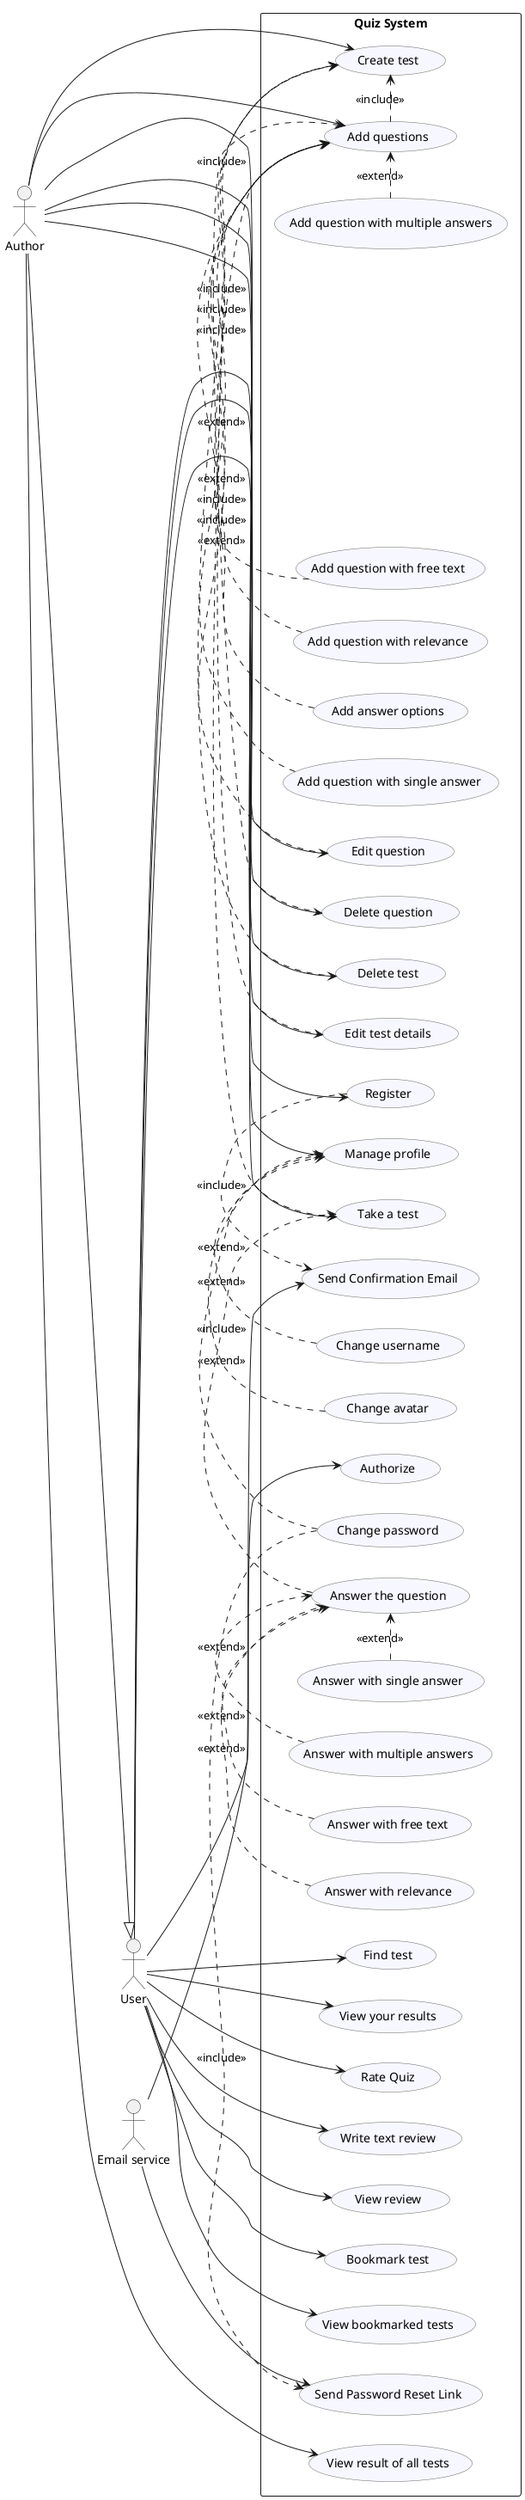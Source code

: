 @startuml
left to right direction
skinparam packageStyle rectangle
skinparam usecase {
  BorderColor #666
  BackgroundColor #F7F7FF
}


actor User
actor Author
actor "Email service" as Email


Author --|> User

rectangle "Quiz System" as System {
  usecase (Register) as UC_Register
  usecase (Authorize) as UC_Login
  usecase (Manage profile) as UC_Profile
  usecase (Change avatar) as UC_ChangeAvatar
  usecase (Change username) as UC_ChangeUsername
  usecase (Change password) as UC_ChangePassword
  usecase (Send Confirmation Email) as UC_SendConfirm
  usecase (Send Password Reset Link) as UC_SendReset


  usecase (Create test) as UC_CreateTest
  usecase (Add questions) as UC_AddQuestions
  usecase (Add question with single answer) as UC_QuestSingle
  usecase (Add question with multiple answers) as UC_QuestMultiple
  usecase (Add question with free text) as UC_QuestFree
  usecase (Add question with relevance) as UC_QuestRel
  usecase (Add answer options) as UC_AddOptions
  usecase (Edit question) as UC_EditQuestion
  usecase (Delete question) as UC_DeleteQuestion
  usecase (Edit test details) as UC_EditTestDetails
  usecase (Delete test) as UC_DeleteTest
  usecase (Find test) as UC_FindTest



  usecase (Take a test) as UC_TakeTest
  usecase (Answer the question) as UC_Answer
  usecase (Answer with single answer) as UC_AnsSingle
  usecase (Answer with multiple answers) as UC_AnsMulti
  usecase (Answer with free text) as UC_AnsFree
  usecase (Answer with relevance) as UC_AnsRel
  usecase (View your results) as UC_ViewMyResults
  usecase (View result of all tests) as UC_ViewAllResults

  usecase (Rate Quiz) as UC_RateQuiz
  usecase (Write text review) as UC_WriteReview
  usecase (View review) as UC_ViewReview
  usecase (Bookmark test) as UC_Bookmark
  usecase (View bookmarked tests) as UC_ViewBookmarks
}


User --> UC_Register
User --> UC_Login
User --> UC_Profile
User --> UC_FindTest
User --> UC_TakeTest
User --> UC_ViewMyResults
User --> UC_RateQuiz
User --> UC_WriteReview
User --> UC_ViewReview
User --> UC_Bookmark
User --> UC_ViewBookmarks

Author --> UC_CreateTest
Author --> UC_AddQuestions
Author --> UC_EditQuestion
Author --> UC_DeleteQuestion
Author --> UC_EditTestDetails
Author --> UC_DeleteTest
Author --> UC_ViewAllResults

UC_Register .> UC_SendConfirm : <<include>>
UC_ChangePassword .> UC_SendReset : <<include>>
Email --> UC_SendConfirm
Email --> UC_SendReset

UC_TakeTest .> UC_CreateTest : <<include>>
UC_AddQuestions .> UC_CreateTest : <<include>>
UC_QuestSingle .> UC_AddQuestions : <<extend>>
UC_QuestMultiple .> UC_AddQuestions : <<extend>>
UC_QuestFree .> UC_AddQuestions : <<extend>>
UC_QuestRel .> UC_AddQuestions : <<extend>>
UC_AddOptions .> UC_AddQuestions : <<include>>
UC_EditQuestion .> UC_AddQuestions : <<include>>
UC_DeleteQuestion .> UC_AddQuestions : <<include>>
UC_DeleteTest .> UC_CreateTest : <<include>>
UC_EditTestDetails .> UC_CreateTest : <<include>>
UC_ChangeAvatar .> UC_Profile: <<extend>>
UC_ChangeUsername .> UC_Profile: <<extend>>
UC_ChangePassword .> UC_Profile: <<extend>>

UC_Answer .> UC_TakeTest : <<include>>
UC_AnsSingle .> UC_Answer : <<extend>>
UC_AnsMulti  .> UC_Answer : <<extend>>
UC_AnsFree   .> UC_Answer : <<extend>>
UC_AnsRel    .> UC_Answer : <<extend>>


@enduml
